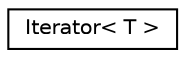 digraph "Graphical Class Hierarchy"
{
 // LATEX_PDF_SIZE
  edge [fontname="Helvetica",fontsize="10",labelfontname="Helvetica",labelfontsize="10"];
  node [fontname="Helvetica",fontsize="10",shape=record];
  rankdir="LR";
  Node0 [label="Iterator\< T \>",height=0.2,width=0.4,color="black", fillcolor="white", style="filled",URL="$classIterator.html",tooltip="Abstract base class for creating an iterator for a collection."];
}

